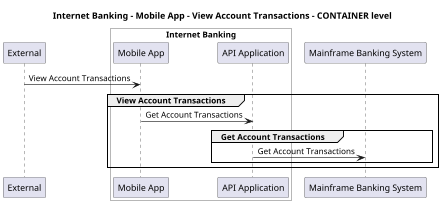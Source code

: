 @startuml
skinparam dpi 60

title Internet Banking - Mobile App - View Account Transactions - CONTAINER level

participant "External" as C4InterFlow.SoftwareSystems.ExternalSystem

box "Internet Banking" #White
    participant "Mobile App" as BigBankPlc.SoftwareSystems.InternetBanking.Containers.MobileApp
    participant "API Application" as BigBankPlc.SoftwareSystems.InternetBanking.Containers.APIApplication
end box

participant "Mainframe Banking System" as BigBankPlc.SoftwareSystems.MainframeBankingSystem

C4InterFlow.SoftwareSystems.ExternalSystem -> BigBankPlc.SoftwareSystems.InternetBanking.Containers.MobileApp : View Account Transactions
group View Account Transactions
BigBankPlc.SoftwareSystems.InternetBanking.Containers.MobileApp -> BigBankPlc.SoftwareSystems.InternetBanking.Containers.APIApplication : Get Account Transactions
group Get Account Transactions
BigBankPlc.SoftwareSystems.InternetBanking.Containers.APIApplication -> BigBankPlc.SoftwareSystems.MainframeBankingSystem : Get Account Transactions
end
end


@enduml
